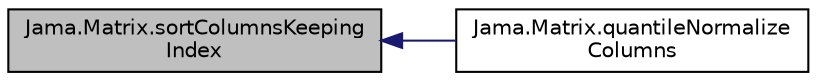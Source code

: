 digraph "Jama.Matrix.sortColumnsKeepingIndex"
{
  edge [fontname="Helvetica",fontsize="10",labelfontname="Helvetica",labelfontsize="10"];
  node [fontname="Helvetica",fontsize="10",shape=record];
  rankdir="LR";
  Node1 [label="Jama.Matrix.sortColumnsKeeping\lIndex",height=0.2,width=0.4,color="black", fillcolor="grey75", style="filled" fontcolor="black"];
  Node1 -> Node2 [dir="back",color="midnightblue",fontsize="10",style="solid",fontname="Helvetica"];
  Node2 [label="Jama.Matrix.quantileNormalize\lColumns",height=0.2,width=0.4,color="black", fillcolor="white", style="filled",URL="$class_jama_1_1_matrix.html#a19550f24e4ea8ec323879e525d7f3f18"];
}
